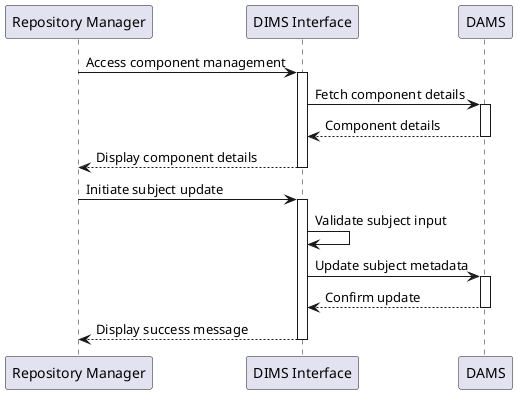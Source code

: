 @startuml
participant "Repository Manager" as RM
participant "DIMS Interface" as DIMS
participant "DAMS" as DAMS

RM -> DIMS : Access component management
activate DIMS
DIMS -> DAMS : Fetch component details
activate DAMS
DAMS --> DIMS : Component details
deactivate DAMS
DIMS --> RM : Display component details
deactivate DIMS
RM -> DIMS : Initiate subject update
activate DIMS
DIMS -> DIMS : Validate subject input
DIMS -> DAMS : Update subject metadata
activate DAMS
DAMS --> DIMS : Confirm update
deactivate DAMS
DIMS --> RM : Display success message
deactivate DIMS
@enduml